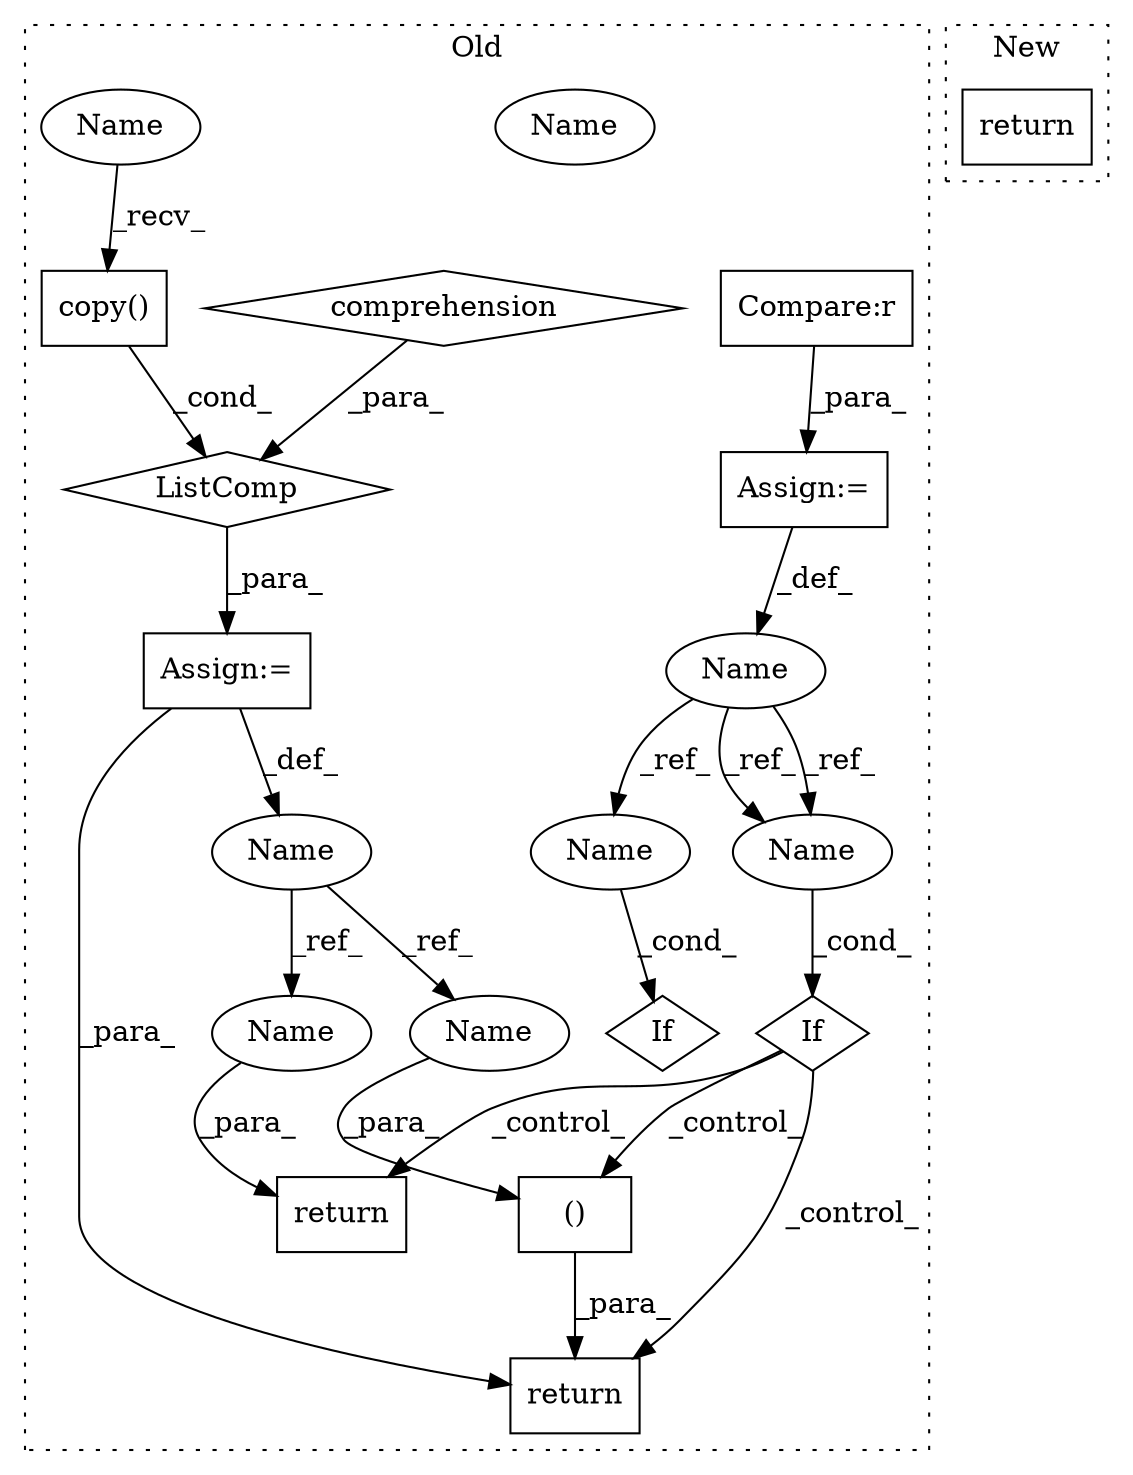 digraph G {
subgraph cluster0 {
1 [label="copy()" a="75" s="2167" l="9" shape="box"];
3 [label="Assign:=" a="68" s="2654" l="3" shape="box"];
4 [label="return" a="93" s="2741" l="7" shape="box"];
5 [label="If" a="96" s="2698" l="3" shape="diamond"];
6 [label="Compare:r" a="40" s="2320" l="13" shape="box"];
7 [label="()" a="54" s="2729" l="7" shape="box"];
8 [label="Name" a="87" s="2309" l="8" shape="ellipse"];
9 [label="Name" a="87" s="2651" l="3" shape="ellipse"];
10 [label="Name" a="87" s="2701" l="8" shape="ellipse"];
11 [label="If" a="96" s="2338" l="3" shape="diamond"];
12 [label="ListComp" a="106" s="2166" l="25" shape="diamond"];
13 [label="comprehension" a="45" s="2177" l="3" shape="diamond"];
14 [label="Assign:=" a="68" s="2317" l="3" shape="box"];
15 [label="return" a="93" s="2719" l="7" shape="box"];
16 [label="Name" a="87" s="2748" l="3" shape="ellipse"];
17 [label="Name" a="87" s="2726" l="3" shape="ellipse"];
18 [label="Name" a="87" s="2341" l="8" shape="ellipse"];
19 [label="Name" a="87" s="2701" l="8" shape="ellipse"];
20 [label="Name" a="87" s="2167" l="2" shape="ellipse"];
label = "Old";
style="dotted";
}
subgraph cluster1 {
2 [label="return" a="93" s="1944" l="7" shape="box"];
label = "New";
style="dotted";
}
1 -> 12 [label="_cond_"];
3 -> 9 [label="_def_"];
3 -> 15 [label="_para_"];
5 -> 7 [label="_control_"];
5 -> 4 [label="_control_"];
5 -> 15 [label="_control_"];
6 -> 14 [label="_para_"];
7 -> 15 [label="_para_"];
8 -> 19 [label="_ref_"];
8 -> 18 [label="_ref_"];
8 -> 19 [label="_ref_"];
9 -> 17 [label="_ref_"];
9 -> 16 [label="_ref_"];
12 -> 3 [label="_para_"];
13 -> 12 [label="_para_"];
14 -> 8 [label="_def_"];
16 -> 4 [label="_para_"];
17 -> 7 [label="_para_"];
18 -> 11 [label="_cond_"];
19 -> 5 [label="_cond_"];
20 -> 1 [label="_recv_"];
}